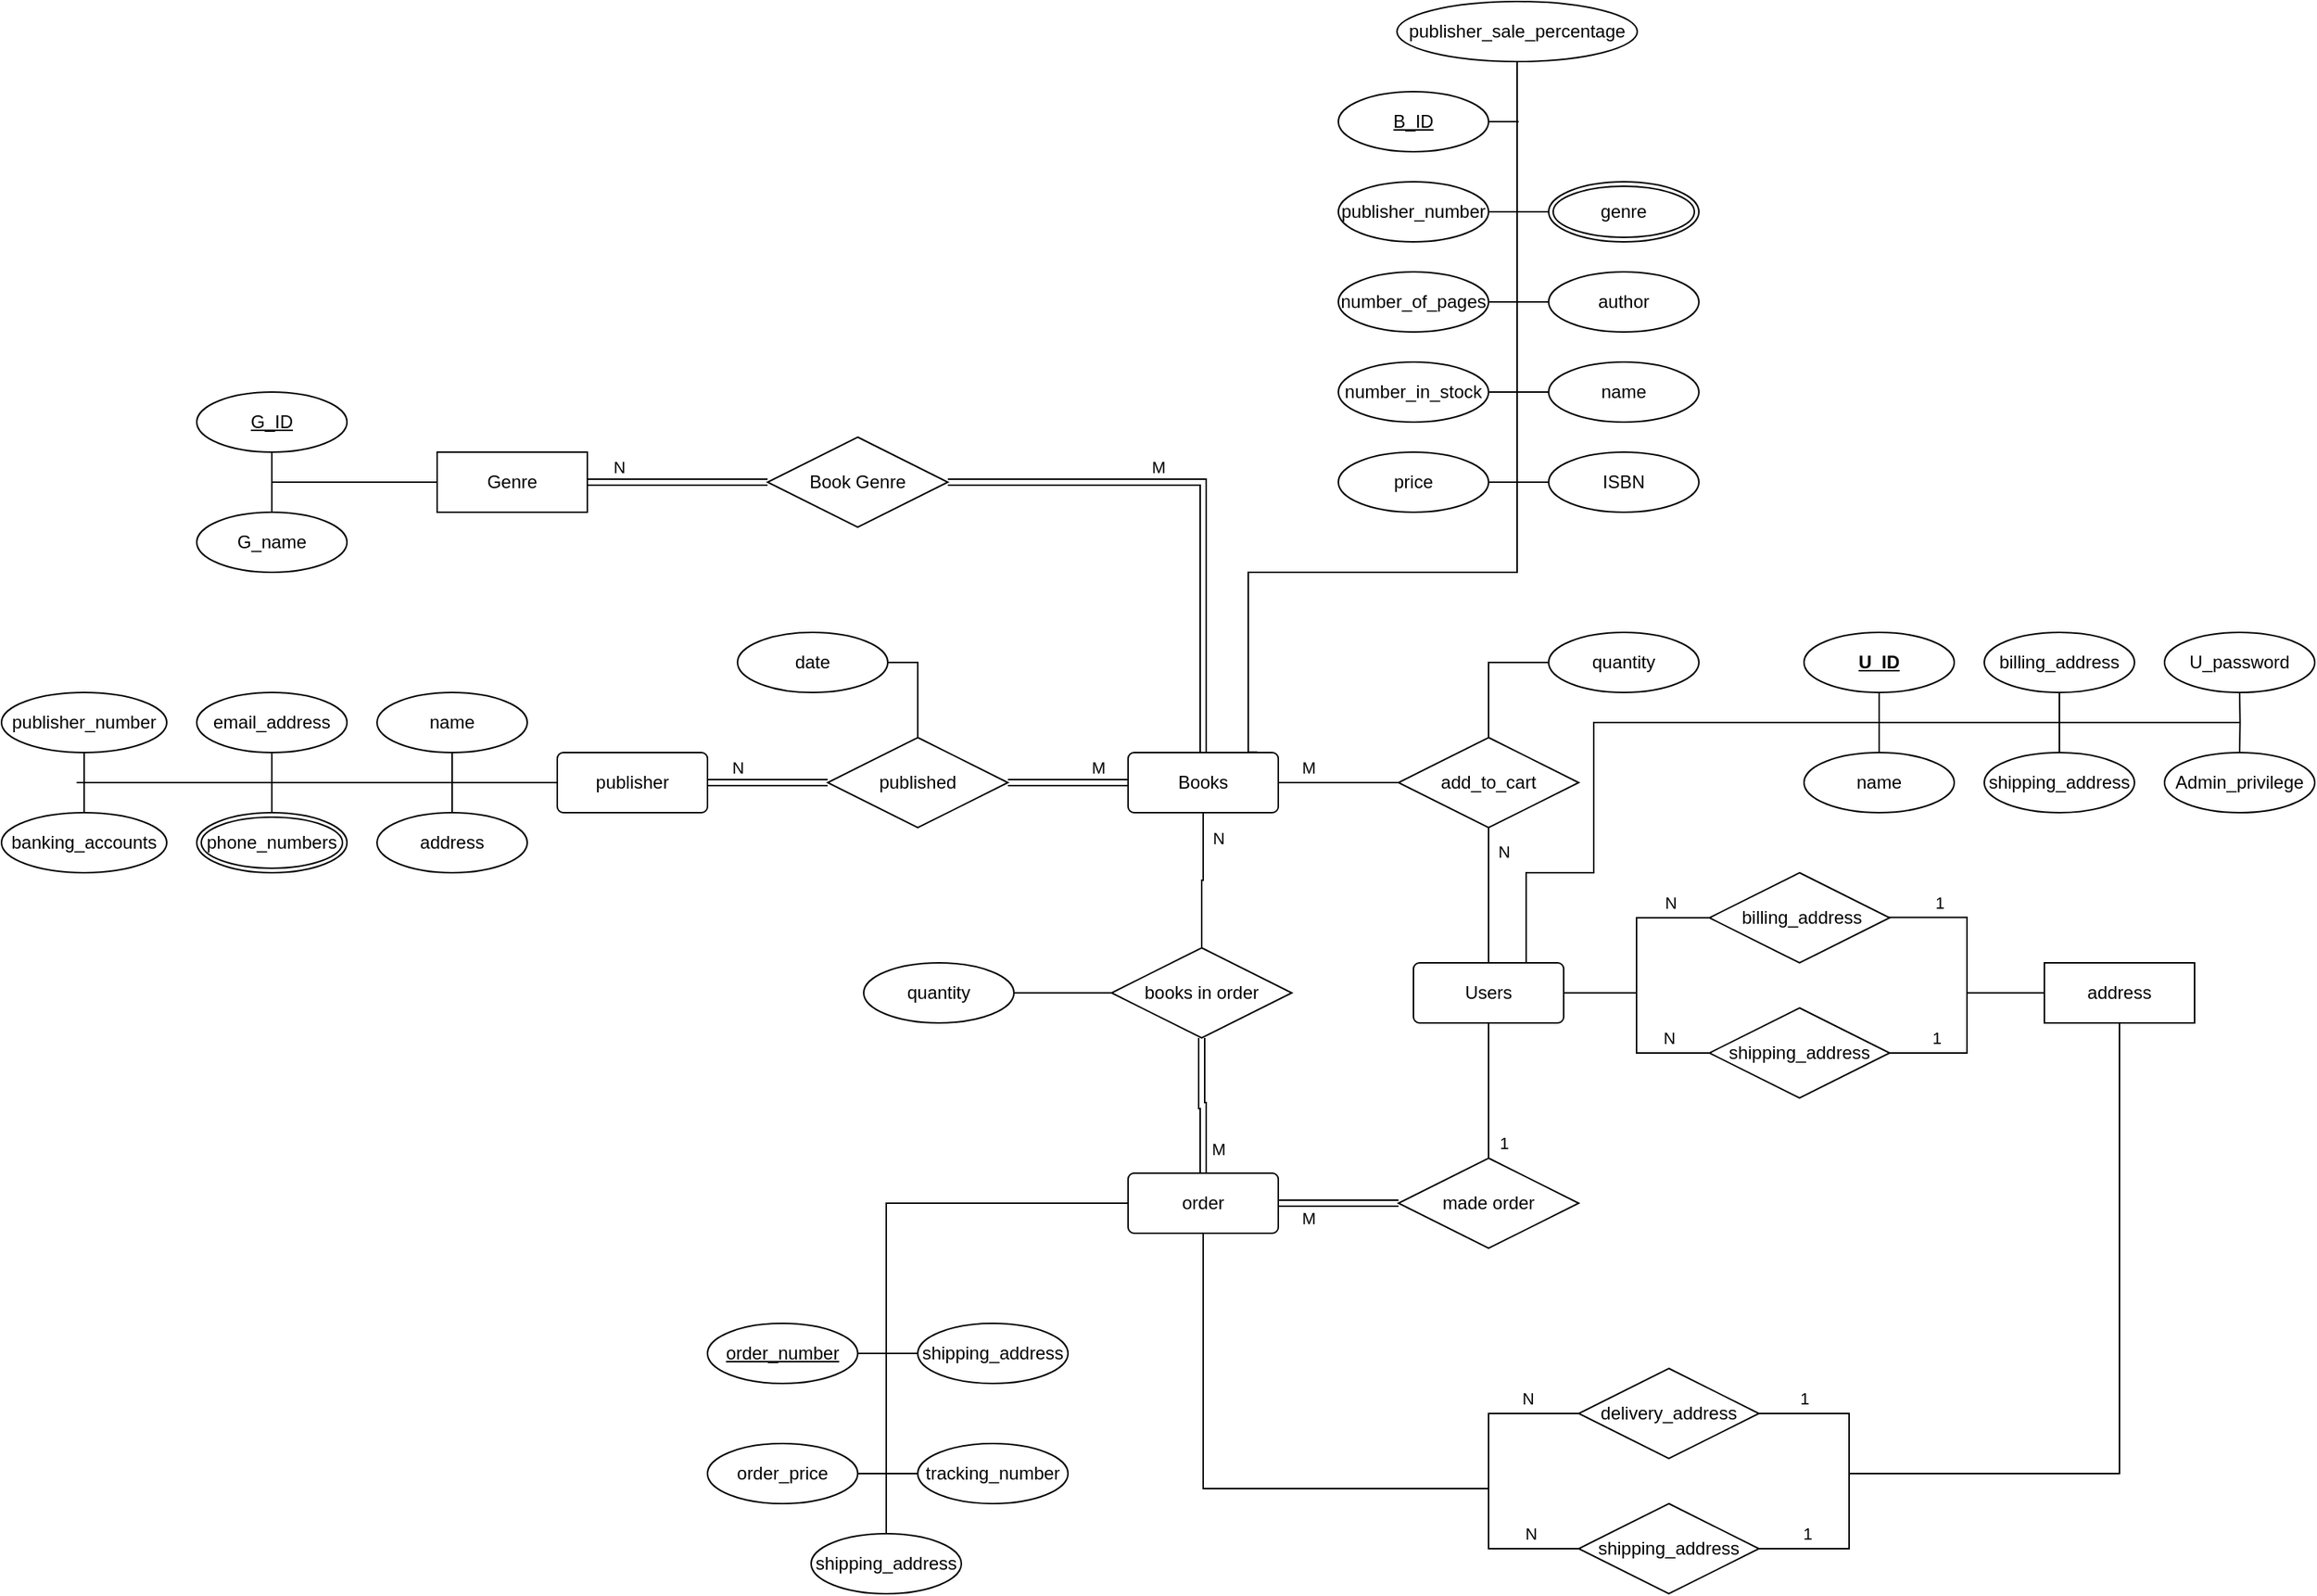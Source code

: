<mxfile version="20.6.0" type="device"><diagram id="C5RBs43oDa-KdzZeNtuy" name="Page-1"><mxGraphModel dx="2678" dy="2425" grid="1" gridSize="10" guides="1" tooltips="1" connect="1" arrows="1" fold="1" page="1" pageScale="1" pageWidth="827" pageHeight="1169" math="0" shadow="0"><root><mxCell id="WIyWlLk6GJQsqaUBKTNV-0"/><mxCell id="WIyWlLk6GJQsqaUBKTNV-1" parent="WIyWlLk6GJQsqaUBKTNV-0"/><mxCell id="jb-GfdWBCqhSY-OQAUG5-9" value="M" style="edgeStyle=orthogonalEdgeStyle;shape=link;rounded=0;orthogonalLoop=1;jettySize=auto;html=1;exitX=0;exitY=0.5;exitDx=0;exitDy=0;entryX=1;entryY=0.5;entryDx=0;entryDy=0;strokeColor=default;endArrow=none;endFill=0;" parent="WIyWlLk6GJQsqaUBKTNV-1" source="jb-GfdWBCqhSY-OQAUG5-0" target="jb-GfdWBCqhSY-OQAUG5-4" edge="1"><mxGeometry x="-0.5" y="-10" relative="1" as="geometry"><mxPoint as="offset"/></mxGeometry></mxCell><mxCell id="jb-GfdWBCqhSY-OQAUG5-12" value="M" style="edgeStyle=orthogonalEdgeStyle;rounded=0;orthogonalLoop=1;jettySize=auto;html=1;exitX=1;exitY=0.5;exitDx=0;exitDy=0;entryX=0;entryY=0.5;entryDx=0;entryDy=0;strokeColor=default;endArrow=none;endFill=0;" parent="WIyWlLk6GJQsqaUBKTNV-1" source="jb-GfdWBCqhSY-OQAUG5-0" target="jb-GfdWBCqhSY-OQAUG5-6" edge="1"><mxGeometry x="-0.5" y="10" relative="1" as="geometry"><mxPoint as="offset"/></mxGeometry></mxCell><mxCell id="jb-GfdWBCqhSY-OQAUG5-16" style="edgeStyle=orthogonalEdgeStyle;rounded=0;orthogonalLoop=1;jettySize=auto;html=1;exitX=0.861;exitY=-0.007;exitDx=0;exitDy=0;strokeColor=default;endArrow=none;endFill=0;entryX=0.5;entryY=1;entryDx=0;entryDy=0;exitPerimeter=0;" parent="WIyWlLk6GJQsqaUBKTNV-1" source="jb-GfdWBCqhSY-OQAUG5-0" target="jb-GfdWBCqhSY-OQAUG5-33" edge="1"><mxGeometry relative="1" as="geometry"><mxPoint x="490" y="-80" as="targetPoint"/><Array as="points"><mxPoint x="520" y="240"/><mxPoint x="520" y="120"/><mxPoint x="699" y="120"/></Array></mxGeometry></mxCell><mxCell id="jb-GfdWBCqhSY-OQAUG5-0" value="Books" style="rounded=1;arcSize=10;whiteSpace=wrap;html=1;align=center;" parent="WIyWlLk6GJQsqaUBKTNV-1" vertex="1"><mxGeometry x="440" y="240" width="100" height="40" as="geometry"/></mxCell><mxCell id="jb-GfdWBCqhSY-OQAUG5-14" style="edgeStyle=orthogonalEdgeStyle;rounded=0;orthogonalLoop=1;jettySize=auto;html=1;exitX=0.5;exitY=1;exitDx=0;exitDy=0;entryX=0.5;entryY=0;entryDx=0;entryDy=0;strokeColor=default;endArrow=none;endFill=0;" parent="WIyWlLk6GJQsqaUBKTNV-1" source="jb-GfdWBCqhSY-OQAUG5-1" target="jb-GfdWBCqhSY-OQAUG5-7" edge="1"><mxGeometry relative="1" as="geometry"/></mxCell><mxCell id="jb-GfdWBCqhSY-OQAUG5-59" value="1" style="edgeLabel;html=1;align=center;verticalAlign=middle;resizable=0;points=[];" parent="jb-GfdWBCqhSY-OQAUG5-14" vertex="1" connectable="0"><mxGeometry x="-0.489" relative="1" as="geometry"><mxPoint x="10" y="57" as="offset"/></mxGeometry></mxCell><mxCell id="jb-GfdWBCqhSY-OQAUG5-108" style="edgeStyle=orthogonalEdgeStyle;rounded=0;orthogonalLoop=1;jettySize=auto;html=1;exitX=0.75;exitY=0;exitDx=0;exitDy=0;strokeColor=default;endArrow=none;endFill=0;" parent="WIyWlLk6GJQsqaUBKTNV-1" source="jb-GfdWBCqhSY-OQAUG5-1" edge="1"><mxGeometry relative="1" as="geometry"><mxPoint x="1180" y="220" as="targetPoint"/><Array as="points"><mxPoint x="705" y="320"/><mxPoint x="750" y="320"/><mxPoint x="750" y="220"/></Array></mxGeometry></mxCell><mxCell id="jb-GfdWBCqhSY-OQAUG5-110" style="edgeStyle=orthogonalEdgeStyle;rounded=0;orthogonalLoop=1;jettySize=auto;html=1;exitX=1;exitY=0.5;exitDx=0;exitDy=0;entryX=0;entryY=0.5;entryDx=0;entryDy=0;strokeColor=default;endArrow=none;endFill=0;" parent="WIyWlLk6GJQsqaUBKTNV-1" source="jb-GfdWBCqhSY-OQAUG5-1" target="jb-GfdWBCqhSY-OQAUG5-106" edge="1"><mxGeometry relative="1" as="geometry"/></mxCell><mxCell id="jb-GfdWBCqhSY-OQAUG5-113" style="edgeStyle=orthogonalEdgeStyle;rounded=0;orthogonalLoop=1;jettySize=auto;html=1;exitX=1;exitY=0.5;exitDx=0;exitDy=0;entryX=0;entryY=0.5;entryDx=0;entryDy=0;strokeColor=default;endArrow=none;endFill=0;" parent="WIyWlLk6GJQsqaUBKTNV-1" source="jb-GfdWBCqhSY-OQAUG5-1" target="jb-GfdWBCqhSY-OQAUG5-112" edge="1"><mxGeometry relative="1" as="geometry"/></mxCell><mxCell id="jb-GfdWBCqhSY-OQAUG5-115" value="N" style="edgeLabel;html=1;align=center;verticalAlign=middle;resizable=0;points=[];" parent="jb-GfdWBCqhSY-OQAUG5-113" vertex="1" connectable="0"><mxGeometry x="-0.704" y="-1" relative="1" as="geometry"><mxPoint x="50" y="-61" as="offset"/></mxGeometry></mxCell><mxCell id="jb-GfdWBCqhSY-OQAUG5-117" value="N" style="edgeLabel;html=1;align=center;verticalAlign=middle;resizable=0;points=[];" parent="jb-GfdWBCqhSY-OQAUG5-113" vertex="1" connectable="0"><mxGeometry x="0.652" relative="1" as="geometry"><mxPoint x="-3" y="-10" as="offset"/></mxGeometry></mxCell><mxCell id="jb-GfdWBCqhSY-OQAUG5-1" value="Users" style="rounded=1;arcSize=10;whiteSpace=wrap;html=1;align=center;" parent="WIyWlLk6GJQsqaUBKTNV-1" vertex="1"><mxGeometry x="630" y="380" width="100" height="40" as="geometry"/></mxCell><mxCell id="jb-GfdWBCqhSY-OQAUG5-10" style="edgeStyle=orthogonalEdgeStyle;shape=link;rounded=0;orthogonalLoop=1;jettySize=auto;html=1;exitX=0.5;exitY=0;exitDx=0;exitDy=0;entryX=0.5;entryY=1;entryDx=0;entryDy=0;strokeColor=default;endArrow=none;endFill=0;" parent="WIyWlLk6GJQsqaUBKTNV-1" source="jb-GfdWBCqhSY-OQAUG5-2" target="jb-GfdWBCqhSY-OQAUG5-5" edge="1"><mxGeometry relative="1" as="geometry"/></mxCell><mxCell id="jb-GfdWBCqhSY-OQAUG5-62" value="M" style="edgeLabel;html=1;align=center;verticalAlign=middle;resizable=0;points=[];" parent="jb-GfdWBCqhSY-OQAUG5-10" vertex="1" connectable="0"><mxGeometry x="-0.644" y="-2" relative="1" as="geometry"><mxPoint x="8" as="offset"/></mxGeometry></mxCell><mxCell id="jb-GfdWBCqhSY-OQAUG5-11" style="edgeStyle=orthogonalEdgeStyle;shape=link;rounded=0;orthogonalLoop=1;jettySize=auto;html=1;exitX=1;exitY=0.5;exitDx=0;exitDy=0;entryX=0;entryY=0.5;entryDx=0;entryDy=0;strokeColor=default;endArrow=none;endFill=0;" parent="WIyWlLk6GJQsqaUBKTNV-1" source="jb-GfdWBCqhSY-OQAUG5-2" target="jb-GfdWBCqhSY-OQAUG5-7" edge="1"><mxGeometry relative="1" as="geometry"/></mxCell><mxCell id="jb-GfdWBCqhSY-OQAUG5-58" value="M" style="edgeLabel;html=1;align=center;verticalAlign=middle;resizable=0;points=[];" parent="jb-GfdWBCqhSY-OQAUG5-11" vertex="1" connectable="0"><mxGeometry x="-0.45" y="2" relative="1" as="geometry"><mxPoint x="-2" y="12" as="offset"/></mxGeometry></mxCell><mxCell id="jb-GfdWBCqhSY-OQAUG5-107" style="edgeStyle=orthogonalEdgeStyle;rounded=0;orthogonalLoop=1;jettySize=auto;html=1;exitX=0;exitY=0.5;exitDx=0;exitDy=0;entryX=0.5;entryY=0;entryDx=0;entryDy=0;strokeColor=default;endArrow=none;endFill=0;" parent="WIyWlLk6GJQsqaUBKTNV-1" source="jb-GfdWBCqhSY-OQAUG5-2" target="jb-GfdWBCqhSY-OQAUG5-103" edge="1"><mxGeometry relative="1" as="geometry"/></mxCell><mxCell id="jb-GfdWBCqhSY-OQAUG5-122" style="edgeStyle=orthogonalEdgeStyle;rounded=0;orthogonalLoop=1;jettySize=auto;html=1;exitX=0.5;exitY=1;exitDx=0;exitDy=0;entryX=0;entryY=0.5;entryDx=0;entryDy=0;strokeColor=default;endArrow=none;endFill=0;" parent="WIyWlLk6GJQsqaUBKTNV-1" source="jb-GfdWBCqhSY-OQAUG5-2" target="jb-GfdWBCqhSY-OQAUG5-120" edge="1"><mxGeometry relative="1" as="geometry"><Array as="points"><mxPoint x="490" y="730"/><mxPoint x="680" y="730"/><mxPoint x="680" y="680"/></Array></mxGeometry></mxCell><mxCell id="jb-GfdWBCqhSY-OQAUG5-126" value="N" style="edgeLabel;html=1;align=center;verticalAlign=middle;resizable=0;points=[];" parent="jb-GfdWBCqhSY-OQAUG5-122" vertex="1" connectable="0"><mxGeometry x="0.855" y="-3" relative="1" as="geometry"><mxPoint y="-13" as="offset"/></mxGeometry></mxCell><mxCell id="jb-GfdWBCqhSY-OQAUG5-123" style="edgeStyle=orthogonalEdgeStyle;rounded=0;orthogonalLoop=1;jettySize=auto;html=1;exitX=0.5;exitY=1;exitDx=0;exitDy=0;entryX=0;entryY=0.5;entryDx=0;entryDy=0;strokeColor=default;endArrow=none;endFill=0;" parent="WIyWlLk6GJQsqaUBKTNV-1" source="jb-GfdWBCqhSY-OQAUG5-2" target="jb-GfdWBCqhSY-OQAUG5-121" edge="1"><mxGeometry relative="1" as="geometry"><Array as="points"><mxPoint x="490" y="730"/><mxPoint x="680" y="730"/><mxPoint x="680" y="770"/></Array></mxGeometry></mxCell><mxCell id="jb-GfdWBCqhSY-OQAUG5-127" value="N" style="edgeLabel;html=1;align=center;verticalAlign=middle;resizable=0;points=[];" parent="jb-GfdWBCqhSY-OQAUG5-123" vertex="1" connectable="0"><mxGeometry x="0.858" y="2" relative="1" as="geometry"><mxPoint y="-8" as="offset"/></mxGeometry></mxCell><mxCell id="jb-GfdWBCqhSY-OQAUG5-2" value="order" style="rounded=1;arcSize=10;whiteSpace=wrap;html=1;align=center;" parent="WIyWlLk6GJQsqaUBKTNV-1" vertex="1"><mxGeometry x="440" y="520" width="100" height="40" as="geometry"/></mxCell><mxCell id="jb-GfdWBCqhSY-OQAUG5-8" style="edgeStyle=orthogonalEdgeStyle;rounded=0;orthogonalLoop=1;jettySize=auto;html=1;exitX=1;exitY=0.5;exitDx=0;exitDy=0;entryX=0;entryY=0.5;entryDx=0;entryDy=0;endArrow=none;endFill=0;strokeColor=default;shape=link;" parent="WIyWlLk6GJQsqaUBKTNV-1" source="jb-GfdWBCqhSY-OQAUG5-3" target="jb-GfdWBCqhSY-OQAUG5-4" edge="1"><mxGeometry relative="1" as="geometry"/></mxCell><mxCell id="jb-GfdWBCqhSY-OQAUG5-61" value="N" style="edgeLabel;html=1;align=center;verticalAlign=middle;resizable=0;points=[];" parent="jb-GfdWBCqhSY-OQAUG5-8" vertex="1" connectable="0"><mxGeometry x="-0.55" y="1" relative="1" as="geometry"><mxPoint x="2" y="-9" as="offset"/></mxGeometry></mxCell><mxCell id="jb-GfdWBCqhSY-OQAUG5-89" style="edgeStyle=orthogonalEdgeStyle;rounded=0;orthogonalLoop=1;jettySize=auto;html=1;exitX=0;exitY=0.5;exitDx=0;exitDy=0;strokeColor=default;endArrow=none;endFill=0;" parent="WIyWlLk6GJQsqaUBKTNV-1" source="jb-GfdWBCqhSY-OQAUG5-3" edge="1"><mxGeometry relative="1" as="geometry"><mxPoint x="-260" y="260" as="targetPoint"/></mxGeometry></mxCell><mxCell id="jb-GfdWBCqhSY-OQAUG5-3" value="publisher" style="rounded=1;arcSize=10;whiteSpace=wrap;html=1;align=center;" parent="WIyWlLk6GJQsqaUBKTNV-1" vertex="1"><mxGeometry x="60" y="240" width="100" height="40" as="geometry"/></mxCell><mxCell id="jb-GfdWBCqhSY-OQAUG5-4" value="published" style="shape=rhombus;perimeter=rhombusPerimeter;whiteSpace=wrap;html=1;align=center;" parent="WIyWlLk6GJQsqaUBKTNV-1" vertex="1"><mxGeometry x="240" y="230" width="120" height="60" as="geometry"/></mxCell><mxCell id="jb-GfdWBCqhSY-OQAUG5-15" style="edgeStyle=orthogonalEdgeStyle;rounded=0;orthogonalLoop=1;jettySize=auto;html=1;exitX=0.5;exitY=0;exitDx=0;exitDy=0;entryX=0.5;entryY=1;entryDx=0;entryDy=0;strokeColor=default;endArrow=none;endFill=0;" parent="WIyWlLk6GJQsqaUBKTNV-1" source="jb-GfdWBCqhSY-OQAUG5-5" target="jb-GfdWBCqhSY-OQAUG5-0" edge="1"><mxGeometry relative="1" as="geometry"/></mxCell><mxCell id="jb-GfdWBCqhSY-OQAUG5-63" value="N" style="edgeLabel;html=1;align=center;verticalAlign=middle;resizable=0;points=[];" parent="jb-GfdWBCqhSY-OQAUG5-15" vertex="1" connectable="0"><mxGeometry x="0.622" y="-2" relative="1" as="geometry"><mxPoint x="8" as="offset"/></mxGeometry></mxCell><mxCell id="jb-GfdWBCqhSY-OQAUG5-5" value="books in order" style="shape=rhombus;perimeter=rhombusPerimeter;whiteSpace=wrap;html=1;align=center;" parent="WIyWlLk6GJQsqaUBKTNV-1" vertex="1"><mxGeometry x="429" y="370" width="120" height="60" as="geometry"/></mxCell><mxCell id="jb-GfdWBCqhSY-OQAUG5-13" style="edgeStyle=orthogonalEdgeStyle;rounded=0;orthogonalLoop=1;jettySize=auto;html=1;exitX=0.5;exitY=1;exitDx=0;exitDy=0;entryX=0.5;entryY=0;entryDx=0;entryDy=0;strokeColor=default;endArrow=none;endFill=0;" parent="WIyWlLk6GJQsqaUBKTNV-1" source="jb-GfdWBCqhSY-OQAUG5-6" target="jb-GfdWBCqhSY-OQAUG5-1" edge="1"><mxGeometry relative="1" as="geometry"/></mxCell><mxCell id="jb-GfdWBCqhSY-OQAUG5-60" value="N" style="edgeLabel;html=1;align=center;verticalAlign=middle;resizable=0;points=[];" parent="jb-GfdWBCqhSY-OQAUG5-13" vertex="1" connectable="0"><mxGeometry x="-0.644" y="1" relative="1" as="geometry"><mxPoint x="9" as="offset"/></mxGeometry></mxCell><mxCell id="jb-GfdWBCqhSY-OQAUG5-6" value="add_to_cart" style="shape=rhombus;perimeter=rhombusPerimeter;whiteSpace=wrap;html=1;align=center;" parent="WIyWlLk6GJQsqaUBKTNV-1" vertex="1"><mxGeometry x="620" y="230" width="120" height="60" as="geometry"/></mxCell><mxCell id="jb-GfdWBCqhSY-OQAUG5-7" value="made order" style="shape=rhombus;perimeter=rhombusPerimeter;whiteSpace=wrap;html=1;align=center;" parent="WIyWlLk6GJQsqaUBKTNV-1" vertex="1"><mxGeometry x="620" y="510" width="120" height="60" as="geometry"/></mxCell><mxCell id="jb-GfdWBCqhSY-OQAUG5-41" style="edgeStyle=orthogonalEdgeStyle;rounded=0;orthogonalLoop=1;jettySize=auto;html=1;exitX=1;exitY=0.5;exitDx=0;exitDy=0;strokeColor=default;endArrow=none;endFill=0;" parent="WIyWlLk6GJQsqaUBKTNV-1" source="jb-GfdWBCqhSY-OQAUG5-23" edge="1"><mxGeometry relative="1" as="geometry"><mxPoint x="700" y="60" as="targetPoint"/></mxGeometry></mxCell><mxCell id="jb-GfdWBCqhSY-OQAUG5-23" value="price" style="ellipse;whiteSpace=wrap;html=1;align=center;" parent="WIyWlLk6GJQsqaUBKTNV-1" vertex="1"><mxGeometry x="580" y="40" width="100" height="40" as="geometry"/></mxCell><mxCell id="jb-GfdWBCqhSY-OQAUG5-40" style="edgeStyle=orthogonalEdgeStyle;rounded=0;orthogonalLoop=1;jettySize=auto;html=1;exitX=1;exitY=0.5;exitDx=0;exitDy=0;strokeColor=default;endArrow=none;endFill=0;" parent="WIyWlLk6GJQsqaUBKTNV-1" source="jb-GfdWBCqhSY-OQAUG5-26" edge="1"><mxGeometry relative="1" as="geometry"><mxPoint x="700" as="targetPoint"/></mxGeometry></mxCell><mxCell id="jb-GfdWBCqhSY-OQAUG5-26" value="number_in_stock" style="ellipse;whiteSpace=wrap;html=1;align=center;" parent="WIyWlLk6GJQsqaUBKTNV-1" vertex="1"><mxGeometry x="580" y="-20" width="100" height="40" as="geometry"/></mxCell><mxCell id="jb-GfdWBCqhSY-OQAUG5-37" style="edgeStyle=orthogonalEdgeStyle;rounded=0;orthogonalLoop=1;jettySize=auto;html=1;exitX=1;exitY=0.5;exitDx=0;exitDy=0;strokeColor=default;endArrow=none;endFill=0;" parent="WIyWlLk6GJQsqaUBKTNV-1" source="jb-GfdWBCqhSY-OQAUG5-27" edge="1"><mxGeometry relative="1" as="geometry"><mxPoint x="700" y="-60" as="targetPoint"/></mxGeometry></mxCell><mxCell id="jb-GfdWBCqhSY-OQAUG5-27" value="number_of_pages" style="ellipse;whiteSpace=wrap;html=1;align=center;" parent="WIyWlLk6GJQsqaUBKTNV-1" vertex="1"><mxGeometry x="580" y="-80" width="100" height="40" as="geometry"/></mxCell><mxCell id="jb-GfdWBCqhSY-OQAUG5-38" style="edgeStyle=orthogonalEdgeStyle;rounded=0;orthogonalLoop=1;jettySize=auto;html=1;exitX=0;exitY=0.5;exitDx=0;exitDy=0;strokeColor=default;endArrow=none;endFill=0;" parent="WIyWlLk6GJQsqaUBKTNV-1" source="jb-GfdWBCqhSY-OQAUG5-28" edge="1"><mxGeometry relative="1" as="geometry"><mxPoint x="700" y="-60" as="targetPoint"/></mxGeometry></mxCell><mxCell id="jb-GfdWBCqhSY-OQAUG5-28" value="author" style="ellipse;whiteSpace=wrap;html=1;align=center;" parent="WIyWlLk6GJQsqaUBKTNV-1" vertex="1"><mxGeometry x="720" y="-80" width="100" height="40" as="geometry"/></mxCell><mxCell id="jb-GfdWBCqhSY-OQAUG5-39" style="edgeStyle=orthogonalEdgeStyle;rounded=0;orthogonalLoop=1;jettySize=auto;html=1;exitX=0;exitY=0.5;exitDx=0;exitDy=0;strokeColor=default;endArrow=none;endFill=0;" parent="WIyWlLk6GJQsqaUBKTNV-1" source="jb-GfdWBCqhSY-OQAUG5-29" edge="1"><mxGeometry relative="1" as="geometry"><mxPoint x="700" as="targetPoint"/></mxGeometry></mxCell><mxCell id="jb-GfdWBCqhSY-OQAUG5-29" value="name" style="ellipse;whiteSpace=wrap;html=1;align=center;" parent="WIyWlLk6GJQsqaUBKTNV-1" vertex="1"><mxGeometry x="720" y="-20" width="100" height="40" as="geometry"/></mxCell><mxCell id="jb-GfdWBCqhSY-OQAUG5-42" style="edgeStyle=orthogonalEdgeStyle;rounded=0;orthogonalLoop=1;jettySize=auto;html=1;exitX=0;exitY=0.5;exitDx=0;exitDy=0;strokeColor=default;endArrow=none;endFill=0;" parent="WIyWlLk6GJQsqaUBKTNV-1" source="jb-GfdWBCqhSY-OQAUG5-30" edge="1"><mxGeometry relative="1" as="geometry"><mxPoint x="700" y="60" as="targetPoint"/></mxGeometry></mxCell><mxCell id="jb-GfdWBCqhSY-OQAUG5-30" value="ISBN" style="ellipse;whiteSpace=wrap;html=1;align=center;" parent="WIyWlLk6GJQsqaUBKTNV-1" vertex="1"><mxGeometry x="720" y="40" width="100" height="40" as="geometry"/></mxCell><mxCell id="jb-GfdWBCqhSY-OQAUG5-35" style="edgeStyle=orthogonalEdgeStyle;rounded=0;orthogonalLoop=1;jettySize=auto;html=1;exitX=1;exitY=0.5;exitDx=0;exitDy=0;strokeColor=default;endArrow=none;endFill=0;" parent="WIyWlLk6GJQsqaUBKTNV-1" source="jb-GfdWBCqhSY-OQAUG5-31" edge="1"><mxGeometry relative="1" as="geometry"><mxPoint x="700" y="-120" as="targetPoint"/></mxGeometry></mxCell><mxCell id="jb-GfdWBCqhSY-OQAUG5-31" value="publisher_number" style="ellipse;whiteSpace=wrap;html=1;align=center;" parent="WIyWlLk6GJQsqaUBKTNV-1" vertex="1"><mxGeometry x="580" y="-140" width="100" height="40" as="geometry"/></mxCell><mxCell id="jb-GfdWBCqhSY-OQAUG5-33" value="publisher_sale_percentage" style="ellipse;whiteSpace=wrap;html=1;align=center;" parent="WIyWlLk6GJQsqaUBKTNV-1" vertex="1"><mxGeometry x="619" y="-260" width="160" height="40" as="geometry"/></mxCell><mxCell id="jb-GfdWBCqhSY-OQAUG5-36" style="edgeStyle=orthogonalEdgeStyle;rounded=0;orthogonalLoop=1;jettySize=auto;html=1;exitX=0;exitY=0.5;exitDx=0;exitDy=0;strokeColor=default;endArrow=none;endFill=0;" parent="WIyWlLk6GJQsqaUBKTNV-1" source="jb-GfdWBCqhSY-OQAUG5-34" edge="1"><mxGeometry relative="1" as="geometry"><mxPoint x="700" y="-120" as="targetPoint"/></mxGeometry></mxCell><mxCell id="jb-GfdWBCqhSY-OQAUG5-34" value="genre" style="ellipse;shape=doubleEllipse;margin=3;whiteSpace=wrap;html=1;align=center;" parent="WIyWlLk6GJQsqaUBKTNV-1" vertex="1"><mxGeometry x="720" y="-140" width="100" height="40" as="geometry"/></mxCell><mxCell id="jb-GfdWBCqhSY-OQAUG5-45" style="edgeStyle=orthogonalEdgeStyle;rounded=0;orthogonalLoop=1;jettySize=auto;html=1;exitX=1;exitY=0.5;exitDx=0;exitDy=0;strokeColor=default;endArrow=none;endFill=0;" parent="WIyWlLk6GJQsqaUBKTNV-1" source="jb-GfdWBCqhSY-OQAUG5-43" target="jb-GfdWBCqhSY-OQAUG5-4" edge="1"><mxGeometry relative="1" as="geometry"/></mxCell><mxCell id="jb-GfdWBCqhSY-OQAUG5-43" value="date" style="ellipse;whiteSpace=wrap;html=1;align=center;" parent="WIyWlLk6GJQsqaUBKTNV-1" vertex="1"><mxGeometry x="180" y="160" width="100" height="40" as="geometry"/></mxCell><mxCell id="jb-GfdWBCqhSY-OQAUG5-47" style="edgeStyle=orthogonalEdgeStyle;rounded=0;orthogonalLoop=1;jettySize=auto;html=1;exitX=0;exitY=0.5;exitDx=0;exitDy=0;entryX=0.5;entryY=0;entryDx=0;entryDy=0;strokeColor=default;endArrow=none;endFill=0;" parent="WIyWlLk6GJQsqaUBKTNV-1" source="jb-GfdWBCqhSY-OQAUG5-46" target="jb-GfdWBCqhSY-OQAUG5-6" edge="1"><mxGeometry relative="1" as="geometry"/></mxCell><mxCell id="jb-GfdWBCqhSY-OQAUG5-46" value="quantity" style="ellipse;whiteSpace=wrap;html=1;align=center;" parent="WIyWlLk6GJQsqaUBKTNV-1" vertex="1"><mxGeometry x="720" y="160" width="100" height="40" as="geometry"/></mxCell><mxCell id="jb-GfdWBCqhSY-OQAUG5-53" style="edgeStyle=orthogonalEdgeStyle;rounded=0;orthogonalLoop=1;jettySize=auto;html=1;exitX=0.5;exitY=1;exitDx=0;exitDy=0;strokeColor=default;endArrow=none;endFill=0;" parent="WIyWlLk6GJQsqaUBKTNV-1" source="jb-GfdWBCqhSY-OQAUG5-48" edge="1"><mxGeometry relative="1" as="geometry"><mxPoint x="940" y="220" as="targetPoint"/></mxGeometry></mxCell><mxCell id="jb-GfdWBCqhSY-OQAUG5-48" value="&lt;b&gt;&lt;u&gt;U_ID&lt;/u&gt;&lt;/b&gt;" style="ellipse;whiteSpace=wrap;html=1;align=center;" parent="WIyWlLk6GJQsqaUBKTNV-1" vertex="1"><mxGeometry x="890" y="160" width="100" height="40" as="geometry"/></mxCell><mxCell id="jb-GfdWBCqhSY-OQAUG5-54" style="edgeStyle=orthogonalEdgeStyle;rounded=0;orthogonalLoop=1;jettySize=auto;html=1;exitX=0.5;exitY=0;exitDx=0;exitDy=0;strokeColor=default;endArrow=none;endFill=0;" parent="WIyWlLk6GJQsqaUBKTNV-1" source="jb-GfdWBCqhSY-OQAUG5-50" edge="1"><mxGeometry relative="1" as="geometry"><mxPoint x="940" y="220" as="targetPoint"/></mxGeometry></mxCell><mxCell id="jb-GfdWBCqhSY-OQAUG5-50" value="name" style="ellipse;whiteSpace=wrap;html=1;align=center;" parent="WIyWlLk6GJQsqaUBKTNV-1" vertex="1"><mxGeometry x="890" y="240" width="100" height="40" as="geometry"/></mxCell><mxCell id="jb-GfdWBCqhSY-OQAUG5-55" style="edgeStyle=orthogonalEdgeStyle;rounded=0;orthogonalLoop=1;jettySize=auto;html=1;exitX=0.5;exitY=1;exitDx=0;exitDy=0;strokeColor=default;endArrow=none;endFill=0;" parent="WIyWlLk6GJQsqaUBKTNV-1" source="jb-GfdWBCqhSY-OQAUG5-51" edge="1"><mxGeometry relative="1" as="geometry"><mxPoint x="1060" y="220" as="targetPoint"/></mxGeometry></mxCell><mxCell id="jb-GfdWBCqhSY-OQAUG5-51" value="billing_address" style="ellipse;whiteSpace=wrap;html=1;align=center;" parent="WIyWlLk6GJQsqaUBKTNV-1" vertex="1"><mxGeometry x="1010" y="160" width="100" height="40" as="geometry"/></mxCell><mxCell id="jb-GfdWBCqhSY-OQAUG5-56" style="edgeStyle=orthogonalEdgeStyle;rounded=0;orthogonalLoop=1;jettySize=auto;html=1;exitX=0.5;exitY=0;exitDx=0;exitDy=0;strokeColor=default;endArrow=none;endFill=0;" parent="WIyWlLk6GJQsqaUBKTNV-1" source="jb-GfdWBCqhSY-OQAUG5-52" edge="1"><mxGeometry relative="1" as="geometry"><mxPoint x="1060" y="220" as="targetPoint"/></mxGeometry></mxCell><mxCell id="jb-GfdWBCqhSY-OQAUG5-52" value="shipping_address" style="ellipse;whiteSpace=wrap;html=1;align=center;" parent="WIyWlLk6GJQsqaUBKTNV-1" vertex="1"><mxGeometry x="1010" y="240" width="100" height="40" as="geometry"/></mxCell><mxCell id="jb-GfdWBCqhSY-OQAUG5-81" style="edgeStyle=orthogonalEdgeStyle;rounded=0;orthogonalLoop=1;jettySize=auto;html=1;exitX=1;exitY=0.5;exitDx=0;exitDy=0;strokeColor=default;endArrow=none;endFill=0;" parent="WIyWlLk6GJQsqaUBKTNV-1" source="jb-GfdWBCqhSY-OQAUG5-65" edge="1"><mxGeometry relative="1" as="geometry"><mxPoint x="280" y="640" as="targetPoint"/></mxGeometry></mxCell><mxCell id="jb-GfdWBCqhSY-OQAUG5-65" value="&lt;u&gt;order_number&lt;/u&gt;" style="ellipse;whiteSpace=wrap;html=1;align=center;" parent="WIyWlLk6GJQsqaUBKTNV-1" vertex="1"><mxGeometry x="160" y="620" width="100" height="40" as="geometry"/></mxCell><mxCell id="jb-GfdWBCqhSY-OQAUG5-80" style="edgeStyle=orthogonalEdgeStyle;rounded=0;orthogonalLoop=1;jettySize=auto;html=1;exitX=0;exitY=0.5;exitDx=0;exitDy=0;strokeColor=default;endArrow=none;endFill=0;" parent="WIyWlLk6GJQsqaUBKTNV-1" source="jb-GfdWBCqhSY-OQAUG5-66" edge="1"><mxGeometry relative="1" as="geometry"><mxPoint x="280" y="640" as="targetPoint"/></mxGeometry></mxCell><mxCell id="jb-GfdWBCqhSY-OQAUG5-66" value="shipping_address" style="ellipse;whiteSpace=wrap;html=1;align=center;" parent="WIyWlLk6GJQsqaUBKTNV-1" vertex="1"><mxGeometry x="300" y="620" width="100" height="40" as="geometry"/></mxCell><mxCell id="jb-GfdWBCqhSY-OQAUG5-78" style="edgeStyle=orthogonalEdgeStyle;rounded=0;orthogonalLoop=1;jettySize=auto;html=1;exitX=1;exitY=0.5;exitDx=0;exitDy=0;strokeColor=default;endArrow=none;endFill=0;" parent="WIyWlLk6GJQsqaUBKTNV-1" source="jb-GfdWBCqhSY-OQAUG5-67" edge="1"><mxGeometry relative="1" as="geometry"><mxPoint x="280" y="720" as="targetPoint"/></mxGeometry></mxCell><mxCell id="jb-GfdWBCqhSY-OQAUG5-67" value="order_price" style="ellipse;whiteSpace=wrap;html=1;align=center;" parent="WIyWlLk6GJQsqaUBKTNV-1" vertex="1"><mxGeometry x="160" y="700" width="100" height="40" as="geometry"/></mxCell><mxCell id="jb-GfdWBCqhSY-OQAUG5-79" style="edgeStyle=orthogonalEdgeStyle;rounded=0;orthogonalLoop=1;jettySize=auto;html=1;exitX=0;exitY=0.5;exitDx=0;exitDy=0;strokeColor=default;endArrow=none;endFill=0;" parent="WIyWlLk6GJQsqaUBKTNV-1" edge="1"><mxGeometry relative="1" as="geometry"><mxPoint x="280" y="720" as="targetPoint"/><mxPoint x="300" y="720" as="sourcePoint"/></mxGeometry></mxCell><mxCell id="jb-GfdWBCqhSY-OQAUG5-70" value="tracking_number" style="ellipse;whiteSpace=wrap;html=1;align=center;" parent="WIyWlLk6GJQsqaUBKTNV-1" vertex="1"><mxGeometry x="300" y="700" width="100" height="40" as="geometry"/></mxCell><mxCell id="jb-GfdWBCqhSY-OQAUG5-98" style="edgeStyle=orthogonalEdgeStyle;rounded=0;orthogonalLoop=1;jettySize=auto;html=1;exitX=1;exitY=0.5;exitDx=0;exitDy=0;entryX=0;entryY=0.5;entryDx=0;entryDy=0;strokeColor=default;endArrow=none;endFill=0;" parent="WIyWlLk6GJQsqaUBKTNV-1" source="jb-GfdWBCqhSY-OQAUG5-72" target="jb-GfdWBCqhSY-OQAUG5-5" edge="1"><mxGeometry relative="1" as="geometry"/></mxCell><mxCell id="jb-GfdWBCqhSY-OQAUG5-72" value="quantity" style="ellipse;whiteSpace=wrap;html=1;align=center;" parent="WIyWlLk6GJQsqaUBKTNV-1" vertex="1"><mxGeometry x="264" y="380" width="100" height="40" as="geometry"/></mxCell><mxCell id="jb-GfdWBCqhSY-OQAUG5-94" style="edgeStyle=orthogonalEdgeStyle;rounded=0;orthogonalLoop=1;jettySize=auto;html=1;exitX=0.5;exitY=1;exitDx=0;exitDy=0;strokeColor=default;endArrow=none;endFill=0;" parent="WIyWlLk6GJQsqaUBKTNV-1" source="jb-GfdWBCqhSY-OQAUG5-82" edge="1"><mxGeometry relative="1" as="geometry"><mxPoint x="-10" y="260" as="targetPoint"/></mxGeometry></mxCell><mxCell id="jb-GfdWBCqhSY-OQAUG5-82" value="name" style="ellipse;whiteSpace=wrap;html=1;align=center;" parent="WIyWlLk6GJQsqaUBKTNV-1" vertex="1"><mxGeometry x="-60" y="200" width="100" height="40" as="geometry"/></mxCell><mxCell id="jb-GfdWBCqhSY-OQAUG5-95" style="edgeStyle=orthogonalEdgeStyle;rounded=0;orthogonalLoop=1;jettySize=auto;html=1;exitX=0.5;exitY=0;exitDx=0;exitDy=0;strokeColor=default;endArrow=none;endFill=0;" parent="WIyWlLk6GJQsqaUBKTNV-1" source="jb-GfdWBCqhSY-OQAUG5-83" edge="1"><mxGeometry relative="1" as="geometry"><mxPoint x="-10" y="260" as="targetPoint"/></mxGeometry></mxCell><mxCell id="jb-GfdWBCqhSY-OQAUG5-83" value="address" style="ellipse;whiteSpace=wrap;html=1;align=center;" parent="WIyWlLk6GJQsqaUBKTNV-1" vertex="1"><mxGeometry x="-60" y="280" width="100" height="40" as="geometry"/></mxCell><mxCell id="jb-GfdWBCqhSY-OQAUG5-92" style="edgeStyle=orthogonalEdgeStyle;rounded=0;orthogonalLoop=1;jettySize=auto;html=1;exitX=0.5;exitY=1;exitDx=0;exitDy=0;strokeColor=default;endArrow=none;endFill=0;" parent="WIyWlLk6GJQsqaUBKTNV-1" source="jb-GfdWBCqhSY-OQAUG5-84" edge="1"><mxGeometry relative="1" as="geometry"><mxPoint x="-130" y="260" as="targetPoint"/></mxGeometry></mxCell><mxCell id="jb-GfdWBCqhSY-OQAUG5-84" value="email_address" style="ellipse;whiteSpace=wrap;html=1;align=center;" parent="WIyWlLk6GJQsqaUBKTNV-1" vertex="1"><mxGeometry x="-180" y="200" width="100" height="40" as="geometry"/></mxCell><mxCell id="jb-GfdWBCqhSY-OQAUG5-93" style="edgeStyle=orthogonalEdgeStyle;rounded=0;orthogonalLoop=1;jettySize=auto;html=1;exitX=0.5;exitY=0;exitDx=0;exitDy=0;strokeColor=default;endArrow=none;endFill=0;" parent="WIyWlLk6GJQsqaUBKTNV-1" source="jb-GfdWBCqhSY-OQAUG5-86" edge="1"><mxGeometry relative="1" as="geometry"><mxPoint x="-130" y="260" as="targetPoint"/></mxGeometry></mxCell><mxCell id="jb-GfdWBCqhSY-OQAUG5-86" value="phone_numbers" style="ellipse;shape=doubleEllipse;margin=3;whiteSpace=wrap;html=1;align=center;" parent="WIyWlLk6GJQsqaUBKTNV-1" vertex="1"><mxGeometry x="-180" y="280" width="100" height="40" as="geometry"/></mxCell><mxCell id="jb-GfdWBCqhSY-OQAUG5-90" style="edgeStyle=orthogonalEdgeStyle;rounded=0;orthogonalLoop=1;jettySize=auto;html=1;exitX=0.5;exitY=0;exitDx=0;exitDy=0;strokeColor=default;endArrow=none;endFill=0;" parent="WIyWlLk6GJQsqaUBKTNV-1" edge="1"><mxGeometry relative="1" as="geometry"><mxPoint x="-255" y="260" as="targetPoint"/><mxPoint x="-255" y="280" as="sourcePoint"/></mxGeometry></mxCell><mxCell id="jb-GfdWBCqhSY-OQAUG5-91" style="edgeStyle=orthogonalEdgeStyle;rounded=0;orthogonalLoop=1;jettySize=auto;html=1;exitX=0.5;exitY=1;exitDx=0;exitDy=0;strokeColor=default;endArrow=none;endFill=0;" parent="WIyWlLk6GJQsqaUBKTNV-1" source="jb-GfdWBCqhSY-OQAUG5-88" edge="1"><mxGeometry relative="1" as="geometry"><mxPoint x="-255" y="260" as="targetPoint"/></mxGeometry></mxCell><mxCell id="jb-GfdWBCqhSY-OQAUG5-88" value="publisher_number" style="ellipse;whiteSpace=wrap;html=1;align=center;" parent="WIyWlLk6GJQsqaUBKTNV-1" vertex="1"><mxGeometry x="-310" y="200" width="110" height="40" as="geometry"/></mxCell><mxCell id="jb-GfdWBCqhSY-OQAUG5-97" style="edgeStyle=orthogonalEdgeStyle;rounded=0;orthogonalLoop=1;jettySize=auto;html=1;exitX=1;exitY=0.5;exitDx=0;exitDy=0;strokeColor=default;endArrow=none;endFill=0;" parent="WIyWlLk6GJQsqaUBKTNV-1" source="jb-GfdWBCqhSY-OQAUG5-96" edge="1"><mxGeometry relative="1" as="geometry"><mxPoint x="700" y="-180" as="targetPoint"/></mxGeometry></mxCell><mxCell id="jb-GfdWBCqhSY-OQAUG5-96" value="&lt;u&gt;B_ID&lt;/u&gt;" style="ellipse;whiteSpace=wrap;html=1;align=center;" parent="WIyWlLk6GJQsqaUBKTNV-1" vertex="1"><mxGeometry x="580" y="-200" width="100" height="40" as="geometry"/></mxCell><mxCell id="jb-GfdWBCqhSY-OQAUG5-100" style="edgeStyle=orthogonalEdgeStyle;rounded=0;orthogonalLoop=1;jettySize=auto;html=1;exitX=0.5;exitY=1;exitDx=0;exitDy=0;strokeColor=default;endArrow=none;endFill=0;" parent="WIyWlLk6GJQsqaUBKTNV-1" source="jb-GfdWBCqhSY-OQAUG5-70" target="jb-GfdWBCqhSY-OQAUG5-70" edge="1"><mxGeometry relative="1" as="geometry"/></mxCell><mxCell id="jb-GfdWBCqhSY-OQAUG5-101" value="banking_accounts" style="ellipse;whiteSpace=wrap;html=1;align=center;" parent="WIyWlLk6GJQsqaUBKTNV-1" vertex="1"><mxGeometry x="-310" y="280" width="110" height="40" as="geometry"/></mxCell><mxCell id="jb-GfdWBCqhSY-OQAUG5-103" value="shipping_address" style="ellipse;whiteSpace=wrap;html=1;align=center;" parent="WIyWlLk6GJQsqaUBKTNV-1" vertex="1"><mxGeometry x="229" y="760" width="100" height="40" as="geometry"/></mxCell><mxCell id="jb-GfdWBCqhSY-OQAUG5-111" style="edgeStyle=orthogonalEdgeStyle;rounded=0;orthogonalLoop=1;jettySize=auto;html=1;exitX=0;exitY=0.5;exitDx=0;exitDy=0;entryX=0.833;entryY=0.495;entryDx=0;entryDy=0;entryPerimeter=0;strokeColor=default;endArrow=none;endFill=0;" parent="WIyWlLk6GJQsqaUBKTNV-1" source="jb-GfdWBCqhSY-OQAUG5-104" target="jb-GfdWBCqhSY-OQAUG5-106" edge="1"><mxGeometry relative="1" as="geometry"/></mxCell><mxCell id="jb-GfdWBCqhSY-OQAUG5-114" style="edgeStyle=orthogonalEdgeStyle;rounded=0;orthogonalLoop=1;jettySize=auto;html=1;exitX=0;exitY=0.5;exitDx=0;exitDy=0;entryX=1;entryY=0.5;entryDx=0;entryDy=0;strokeColor=default;endArrow=none;endFill=0;" parent="WIyWlLk6GJQsqaUBKTNV-1" source="jb-GfdWBCqhSY-OQAUG5-104" target="jb-GfdWBCqhSY-OQAUG5-112" edge="1"><mxGeometry relative="1" as="geometry"/></mxCell><mxCell id="jb-GfdWBCqhSY-OQAUG5-116" value="1" style="edgeLabel;html=1;align=center;verticalAlign=middle;resizable=0;points=[];" parent="jb-GfdWBCqhSY-OQAUG5-114" vertex="1" connectable="0"><mxGeometry x="-0.664" y="1" relative="1" as="geometry"><mxPoint x="-46" y="-61" as="offset"/></mxGeometry></mxCell><mxCell id="jb-GfdWBCqhSY-OQAUG5-118" value="1" style="edgeLabel;html=1;align=center;verticalAlign=middle;resizable=0;points=[];" parent="jb-GfdWBCqhSY-OQAUG5-114" vertex="1" connectable="0"><mxGeometry x="0.574" relative="1" as="geometry"><mxPoint y="-10" as="offset"/></mxGeometry></mxCell><mxCell id="jb-GfdWBCqhSY-OQAUG5-124" style="edgeStyle=orthogonalEdgeStyle;rounded=0;orthogonalLoop=1;jettySize=auto;html=1;exitX=0.5;exitY=1;exitDx=0;exitDy=0;entryX=1;entryY=0.5;entryDx=0;entryDy=0;strokeColor=default;endArrow=none;endFill=0;" parent="WIyWlLk6GJQsqaUBKTNV-1" source="jb-GfdWBCqhSY-OQAUG5-104" target="jb-GfdWBCqhSY-OQAUG5-120" edge="1"><mxGeometry relative="1" as="geometry"><Array as="points"><mxPoint x="1100" y="720"/><mxPoint x="920" y="720"/><mxPoint x="920" y="680"/></Array></mxGeometry></mxCell><mxCell id="jb-GfdWBCqhSY-OQAUG5-128" value="1" style="edgeLabel;html=1;align=center;verticalAlign=middle;resizable=0;points=[];" parent="jb-GfdWBCqhSY-OQAUG5-124" vertex="1" connectable="0"><mxGeometry x="0.886" relative="1" as="geometry"><mxPoint x="-3" y="-10" as="offset"/></mxGeometry></mxCell><mxCell id="jb-GfdWBCqhSY-OQAUG5-125" style="edgeStyle=orthogonalEdgeStyle;rounded=0;orthogonalLoop=1;jettySize=auto;html=1;exitX=0.5;exitY=1;exitDx=0;exitDy=0;entryX=1;entryY=0.5;entryDx=0;entryDy=0;strokeColor=default;endArrow=none;endFill=0;" parent="WIyWlLk6GJQsqaUBKTNV-1" source="jb-GfdWBCqhSY-OQAUG5-104" target="jb-GfdWBCqhSY-OQAUG5-121" edge="1"><mxGeometry relative="1" as="geometry"><Array as="points"><mxPoint x="1100" y="720"/><mxPoint x="920" y="720"/><mxPoint x="920" y="770"/></Array></mxGeometry></mxCell><mxCell id="jb-GfdWBCqhSY-OQAUG5-129" value="1" style="edgeLabel;html=1;align=center;verticalAlign=middle;resizable=0;points=[];" parent="jb-GfdWBCqhSY-OQAUG5-125" vertex="1" connectable="0"><mxGeometry x="0.892" relative="1" as="geometry"><mxPoint y="-10" as="offset"/></mxGeometry></mxCell><mxCell id="jb-GfdWBCqhSY-OQAUG5-104" value="address" style="whiteSpace=wrap;html=1;align=center;" parent="WIyWlLk6GJQsqaUBKTNV-1" vertex="1"><mxGeometry x="1050" y="380" width="100" height="40" as="geometry"/></mxCell><mxCell id="jb-GfdWBCqhSY-OQAUG5-106" value="&amp;nbsp;billing_address" style="shape=rhombus;perimeter=rhombusPerimeter;whiteSpace=wrap;html=1;align=center;" parent="WIyWlLk6GJQsqaUBKTNV-1" vertex="1"><mxGeometry x="827" y="320" width="120" height="60" as="geometry"/></mxCell><mxCell id="jb-GfdWBCqhSY-OQAUG5-112" value="shipping_address" style="shape=rhombus;perimeter=rhombusPerimeter;whiteSpace=wrap;html=1;align=center;" parent="WIyWlLk6GJQsqaUBKTNV-1" vertex="1"><mxGeometry x="827" y="410" width="120" height="60" as="geometry"/></mxCell><mxCell id="jb-GfdWBCqhSY-OQAUG5-120" value="delivery_address" style="shape=rhombus;perimeter=rhombusPerimeter;whiteSpace=wrap;html=1;align=center;" parent="WIyWlLk6GJQsqaUBKTNV-1" vertex="1"><mxGeometry x="740" y="650" width="120" height="60" as="geometry"/></mxCell><mxCell id="jb-GfdWBCqhSY-OQAUG5-121" value="shipping_address" style="shape=rhombus;perimeter=rhombusPerimeter;whiteSpace=wrap;html=1;align=center;" parent="WIyWlLk6GJQsqaUBKTNV-1" vertex="1"><mxGeometry x="740" y="740" width="120" height="60" as="geometry"/></mxCell><mxCell id="aoZEBmIs0F7tDOMh_3Ue-3" style="edgeStyle=orthogonalEdgeStyle;rounded=0;orthogonalLoop=1;jettySize=auto;html=1;exitX=0.5;exitY=1;exitDx=0;exitDy=0;endArrow=none;endFill=0;" edge="1" parent="WIyWlLk6GJQsqaUBKTNV-1" source="aoZEBmIs0F7tDOMh_3Ue-0"><mxGeometry relative="1" as="geometry"><mxPoint x="1180.286" y="220" as="targetPoint"/></mxGeometry></mxCell><mxCell id="aoZEBmIs0F7tDOMh_3Ue-0" value="U_password" style="ellipse;whiteSpace=wrap;html=1;align=center;" vertex="1" parent="WIyWlLk6GJQsqaUBKTNV-1"><mxGeometry x="1130" y="160" width="100" height="40" as="geometry"/></mxCell><mxCell id="aoZEBmIs0F7tDOMh_3Ue-2" style="edgeStyle=orthogonalEdgeStyle;rounded=0;orthogonalLoop=1;jettySize=auto;html=1;exitX=0.5;exitY=0;exitDx=0;exitDy=0;endArrow=none;endFill=0;" edge="1" parent="WIyWlLk6GJQsqaUBKTNV-1" source="aoZEBmIs0F7tDOMh_3Ue-1"><mxGeometry relative="1" as="geometry"><mxPoint x="1180.286" y="220" as="targetPoint"/></mxGeometry></mxCell><mxCell id="aoZEBmIs0F7tDOMh_3Ue-1" value="Admin_privilege" style="ellipse;whiteSpace=wrap;html=1;align=center;" vertex="1" parent="WIyWlLk6GJQsqaUBKTNV-1"><mxGeometry x="1130" y="240" width="100" height="40" as="geometry"/></mxCell><mxCell id="aoZEBmIs0F7tDOMh_3Ue-7" style="edgeStyle=orthogonalEdgeStyle;rounded=0;orthogonalLoop=1;jettySize=auto;html=1;exitX=1;exitY=0.5;exitDx=0;exitDy=0;entryX=0.5;entryY=0;entryDx=0;entryDy=0;endArrow=none;endFill=0;shape=link;" edge="1" parent="WIyWlLk6GJQsqaUBKTNV-1" source="aoZEBmIs0F7tDOMh_3Ue-4" target="jb-GfdWBCqhSY-OQAUG5-0"><mxGeometry relative="1" as="geometry"/></mxCell><mxCell id="aoZEBmIs0F7tDOMh_3Ue-9" value="M" style="edgeLabel;html=1;align=center;verticalAlign=middle;resizable=0;points=[];" vertex="1" connectable="0" parent="aoZEBmIs0F7tDOMh_3Ue-7"><mxGeometry x="-0.204" y="1" relative="1" as="geometry"><mxPoint y="-9" as="offset"/></mxGeometry></mxCell><mxCell id="aoZEBmIs0F7tDOMh_3Ue-4" value="Book Genre" style="shape=rhombus;perimeter=rhombusPerimeter;whiteSpace=wrap;html=1;align=center;" vertex="1" parent="WIyWlLk6GJQsqaUBKTNV-1"><mxGeometry x="200" y="30" width="120" height="60" as="geometry"/></mxCell><mxCell id="aoZEBmIs0F7tDOMh_3Ue-6" style="edgeStyle=orthogonalEdgeStyle;rounded=0;orthogonalLoop=1;jettySize=auto;html=1;exitX=1;exitY=0.5;exitDx=0;exitDy=0;entryX=0;entryY=0.5;entryDx=0;entryDy=0;endArrow=none;endFill=0;shape=link;" edge="1" parent="WIyWlLk6GJQsqaUBKTNV-1" source="aoZEBmIs0F7tDOMh_3Ue-5" target="aoZEBmIs0F7tDOMh_3Ue-4"><mxGeometry relative="1" as="geometry"/></mxCell><mxCell id="aoZEBmIs0F7tDOMh_3Ue-8" value="N" style="edgeLabel;html=1;align=center;verticalAlign=middle;resizable=0;points=[];" vertex="1" connectable="0" parent="aoZEBmIs0F7tDOMh_3Ue-6"><mxGeometry x="-0.54" y="-4" relative="1" as="geometry"><mxPoint x="-7" y="-14" as="offset"/></mxGeometry></mxCell><mxCell id="aoZEBmIs0F7tDOMh_3Ue-5" value="Genre" style="whiteSpace=wrap;html=1;align=center;" vertex="1" parent="WIyWlLk6GJQsqaUBKTNV-1"><mxGeometry x="-20" y="40" width="100" height="40" as="geometry"/></mxCell><mxCell id="aoZEBmIs0F7tDOMh_3Ue-12" style="edgeStyle=orthogonalEdgeStyle;rounded=0;orthogonalLoop=1;jettySize=auto;html=1;exitX=0.5;exitY=1;exitDx=0;exitDy=0;entryX=0;entryY=0.5;entryDx=0;entryDy=0;endArrow=none;endFill=0;" edge="1" parent="WIyWlLk6GJQsqaUBKTNV-1" source="aoZEBmIs0F7tDOMh_3Ue-10" target="aoZEBmIs0F7tDOMh_3Ue-5"><mxGeometry relative="1" as="geometry"/></mxCell><mxCell id="aoZEBmIs0F7tDOMh_3Ue-10" value="G_ID" style="ellipse;whiteSpace=wrap;html=1;align=center;fontStyle=4;" vertex="1" parent="WIyWlLk6GJQsqaUBKTNV-1"><mxGeometry x="-180" width="100" height="40" as="geometry"/></mxCell><mxCell id="aoZEBmIs0F7tDOMh_3Ue-15" style="edgeStyle=orthogonalEdgeStyle;rounded=0;orthogonalLoop=1;jettySize=auto;html=1;exitX=0.5;exitY=0;exitDx=0;exitDy=0;entryX=0;entryY=0.5;entryDx=0;entryDy=0;endArrow=none;endFill=0;" edge="1" parent="WIyWlLk6GJQsqaUBKTNV-1" source="aoZEBmIs0F7tDOMh_3Ue-14" target="aoZEBmIs0F7tDOMh_3Ue-5"><mxGeometry relative="1" as="geometry"/></mxCell><mxCell id="aoZEBmIs0F7tDOMh_3Ue-14" value="G_name" style="ellipse;whiteSpace=wrap;html=1;align=center;" vertex="1" parent="WIyWlLk6GJQsqaUBKTNV-1"><mxGeometry x="-180" y="80" width="100" height="40" as="geometry"/></mxCell></root></mxGraphModel></diagram></mxfile>
